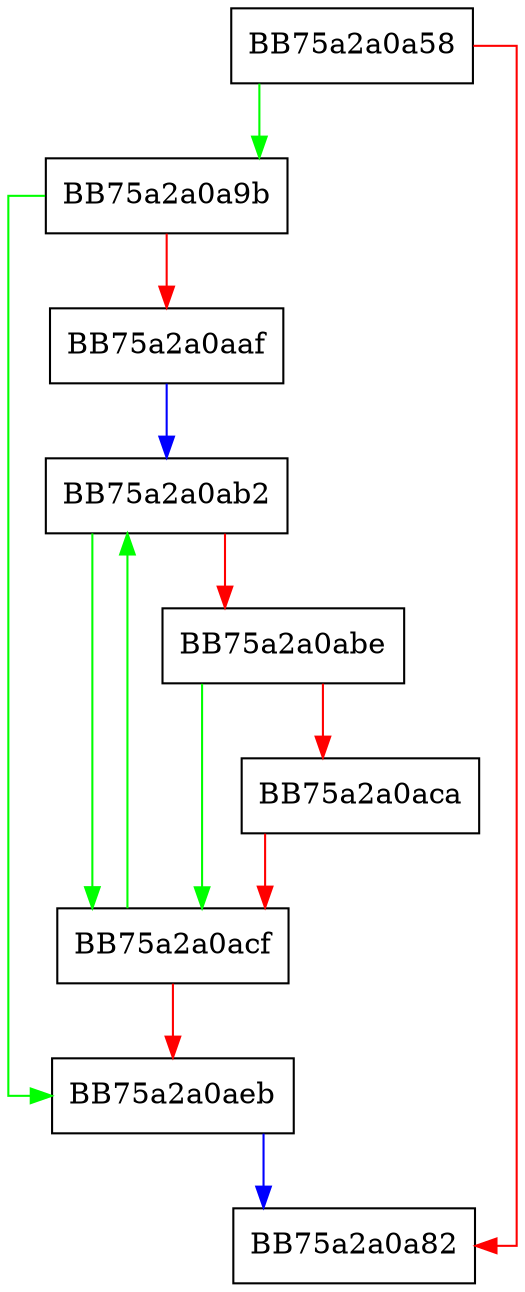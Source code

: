 digraph callFinaliser {
  node [shape="box"];
  graph [splines=ortho];
  BB75a2a0a58 -> BB75a2a0a9b [color="green"];
  BB75a2a0a58 -> BB75a2a0a82 [color="red"];
  BB75a2a0a9b -> BB75a2a0aeb [color="green"];
  BB75a2a0a9b -> BB75a2a0aaf [color="red"];
  BB75a2a0aaf -> BB75a2a0ab2 [color="blue"];
  BB75a2a0ab2 -> BB75a2a0acf [color="green"];
  BB75a2a0ab2 -> BB75a2a0abe [color="red"];
  BB75a2a0abe -> BB75a2a0acf [color="green"];
  BB75a2a0abe -> BB75a2a0aca [color="red"];
  BB75a2a0aca -> BB75a2a0acf [color="red"];
  BB75a2a0acf -> BB75a2a0ab2 [color="green"];
  BB75a2a0acf -> BB75a2a0aeb [color="red"];
  BB75a2a0aeb -> BB75a2a0a82 [color="blue"];
}